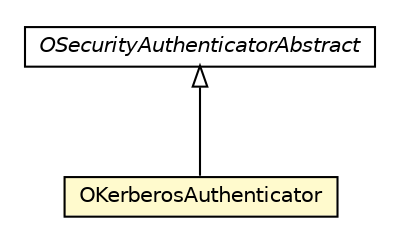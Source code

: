 #!/usr/local/bin/dot
#
# Class diagram 
# Generated by UMLGraph version R5_6-24-gf6e263 (http://www.umlgraph.org/)
#

digraph G {
	edge [fontname="Helvetica",fontsize=10,labelfontname="Helvetica",labelfontsize=10];
	node [fontname="Helvetica",fontsize=10,shape=plaintext];
	nodesep=0.25;
	ranksep=0.5;
	// com.orientechnologies.orient.server.security.OSecurityAuthenticatorAbstract
	c4072333 [label=<<table title="com.orientechnologies.orient.server.security.OSecurityAuthenticatorAbstract" border="0" cellborder="1" cellspacing="0" cellpadding="2" port="p" href="../../orient/server/security/OSecurityAuthenticatorAbstract.html">
		<tr><td><table border="0" cellspacing="0" cellpadding="1">
<tr><td align="center" balign="center"><font face="Helvetica-Oblique"> OSecurityAuthenticatorAbstract </font></td></tr>
		</table></td></tr>
		</table>>, URL="../../orient/server/security/OSecurityAuthenticatorAbstract.html", fontname="Helvetica", fontcolor="black", fontsize=10.0];
	// com.orientechnologies.security.kerberos.OKerberosAuthenticator
	c4072365 [label=<<table title="com.orientechnologies.security.kerberos.OKerberosAuthenticator" border="0" cellborder="1" cellspacing="0" cellpadding="2" port="p" bgcolor="lemonChiffon" href="./OKerberosAuthenticator.html">
		<tr><td><table border="0" cellspacing="0" cellpadding="1">
<tr><td align="center" balign="center"> OKerberosAuthenticator </td></tr>
		</table></td></tr>
		</table>>, URL="./OKerberosAuthenticator.html", fontname="Helvetica", fontcolor="black", fontsize=10.0];
	//com.orientechnologies.security.kerberos.OKerberosAuthenticator extends com.orientechnologies.orient.server.security.OSecurityAuthenticatorAbstract
	c4072333:p -> c4072365:p [dir=back,arrowtail=empty];
}

